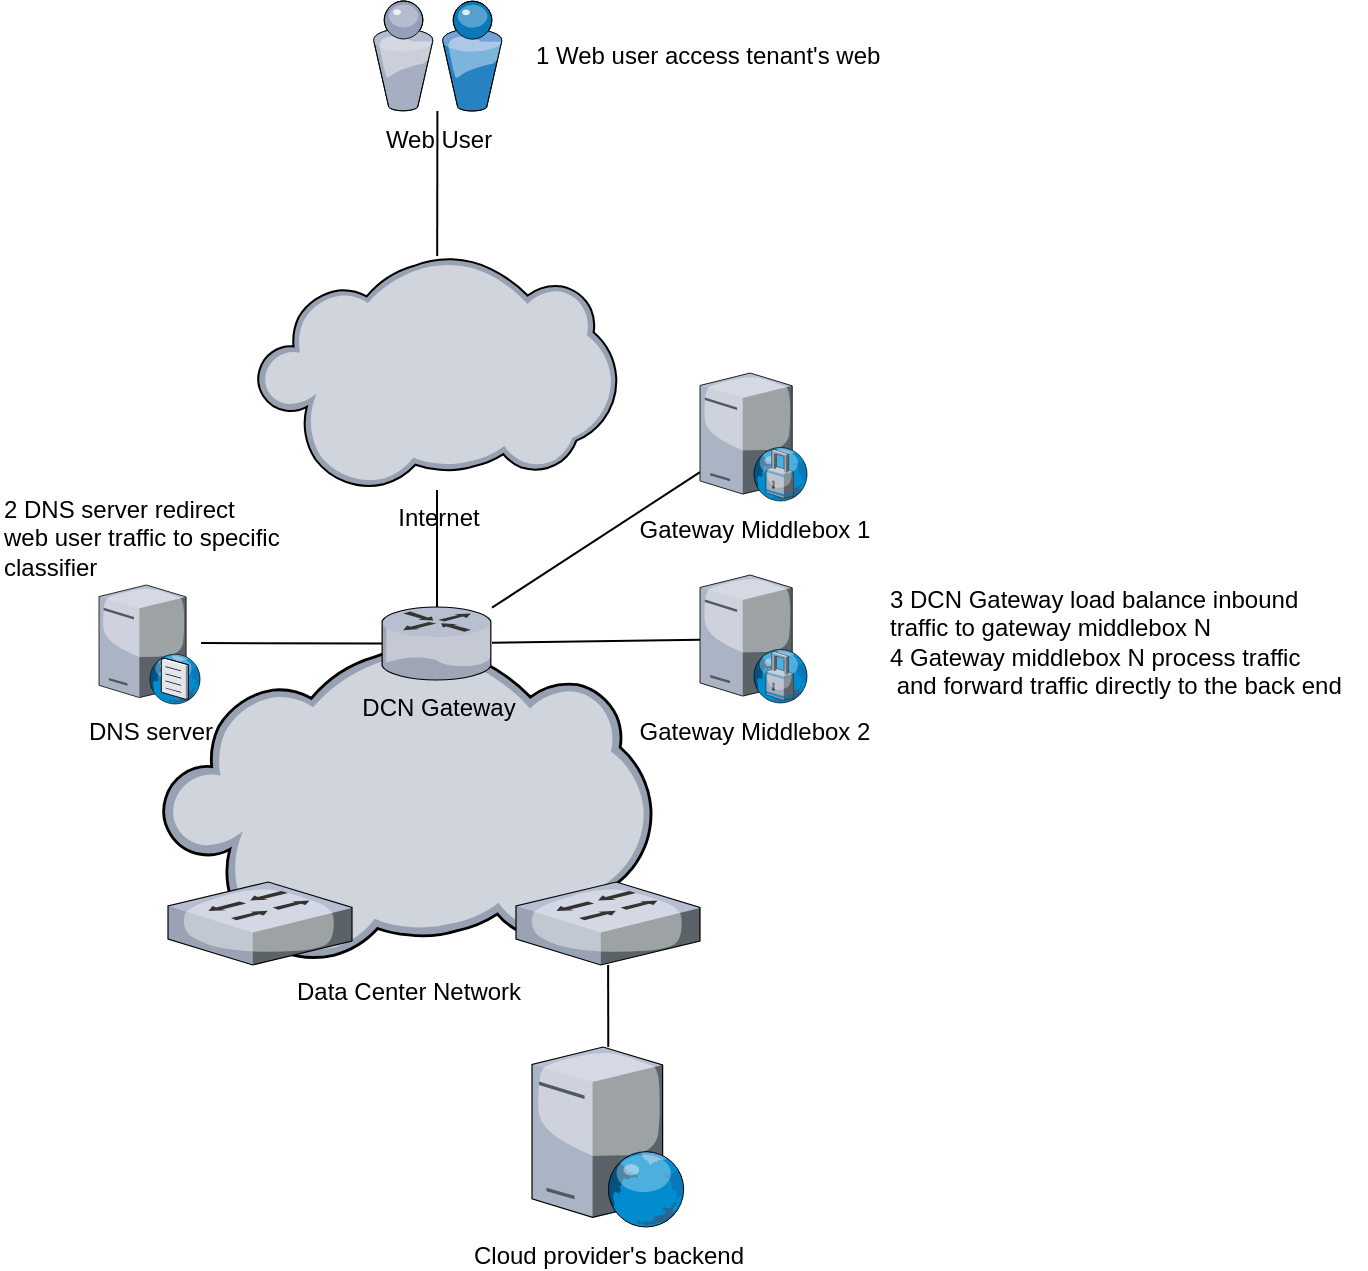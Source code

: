 <mxfile version="10.9.5" type="device"><diagram id="p90BRhpfV1EHMOvm6AgT" name="Page-1"><mxGraphModel dx="960" dy="535" grid="1" gridSize="10" guides="1" tooltips="1" connect="1" arrows="1" fold="1" page="1" pageScale="1" pageWidth="827" pageHeight="1169" math="0" shadow="0"><root><mxCell id="0"/><mxCell id="1" parent="0"/><mxCell id="87FGLrpthr5kCHmhkYuN-23" value="Internet" style="verticalLabelPosition=bottom;aspect=fixed;html=1;verticalAlign=top;strokeColor=none;align=center;outlineConnect=0;shape=mxgraph.citrix.cloud;" parent="1" vertex="1"><mxGeometry x="235.5" y="243" width="180" height="117" as="geometry"/></mxCell><mxCell id="87FGLrpthr5kCHmhkYuN-2" value="Data Center Network" style="verticalLabelPosition=bottom;aspect=fixed;html=1;verticalAlign=top;strokeColor=none;align=center;outlineConnect=0;shape=mxgraph.citrix.cloud;" parent="1" vertex="1"><mxGeometry x="188" y="436.5" width="245" height="160" as="geometry"/></mxCell><mxCell id="87FGLrpthr5kCHmhkYuN-1" value="DCN Gateway" style="verticalLabelPosition=bottom;aspect=fixed;html=1;verticalAlign=top;strokeColor=none;align=center;outlineConnect=0;shape=mxgraph.citrix.router;" parent="1" vertex="1"><mxGeometry x="298" y="418.5" width="55" height="36.5" as="geometry"/></mxCell><mxCell id="87FGLrpthr5kCHmhkYuN-3" value="" style="verticalLabelPosition=bottom;aspect=fixed;html=1;verticalAlign=top;strokeColor=none;align=center;outlineConnect=0;shape=mxgraph.citrix.switch;" parent="1" vertex="1"><mxGeometry x="191" y="556" width="92" height="41.5" as="geometry"/></mxCell><mxCell id="87FGLrpthr5kCHmhkYuN-7" value="Gateway Middlebox 2" style="verticalLabelPosition=bottom;aspect=fixed;html=1;verticalAlign=top;strokeColor=none;align=center;outlineConnect=0;shape=mxgraph.citrix.proxy_server;" parent="1" vertex="1"><mxGeometry x="457" y="402.5" width="54" height="64" as="geometry"/></mxCell><mxCell id="87FGLrpthr5kCHmhkYuN-8" value="DNS server" style="verticalLabelPosition=bottom;aspect=fixed;html=1;verticalAlign=top;strokeColor=none;align=center;outlineConnect=0;shape=mxgraph.citrix.dns_server;" parent="1" vertex="1"><mxGeometry x="156.5" y="406" width="51" height="61" as="geometry"/></mxCell><mxCell id="87FGLrpthr5kCHmhkYuN-9" value="" style="verticalLabelPosition=bottom;aspect=fixed;html=1;verticalAlign=top;strokeColor=none;align=center;outlineConnect=0;shape=mxgraph.citrix.switch;" parent="1" vertex="1"><mxGeometry x="365" y="556" width="92" height="41.5" as="geometry"/></mxCell><mxCell id="87FGLrpthr5kCHmhkYuN-16" value="Web User" style="verticalLabelPosition=bottom;aspect=fixed;html=1;verticalAlign=top;strokeColor=none;align=center;outlineConnect=0;shape=mxgraph.citrix.users;" parent="1" vertex="1"><mxGeometry x="293.5" y="115.5" width="64.5" height="55" as="geometry"/></mxCell><mxCell id="87FGLrpthr5kCHmhkYuN-17" value="" style="endArrow=none;html=1;" parent="1" source="87FGLrpthr5kCHmhkYuN-23" target="87FGLrpthr5kCHmhkYuN-16" edge="1"><mxGeometry width="50" height="50" relative="1" as="geometry"><mxPoint x="613" y="435.377" as="sourcePoint"/><mxPoint x="363" y="445.623" as="targetPoint"/></mxGeometry></mxCell><mxCell id="87FGLrpthr5kCHmhkYuN-18" value="2 DNS server redirect &lt;br&gt;web user traffic to specific&lt;br&gt;classifier" style="text;html=1;resizable=0;points=[];autosize=1;align=left;verticalAlign=top;spacingTop=-4;" parent="1" vertex="1"><mxGeometry x="107" y="360" width="150" height="40" as="geometry"/></mxCell><mxCell id="87FGLrpthr5kCHmhkYuN-20" value="" style="endArrow=none;html=1;" parent="1" source="87FGLrpthr5kCHmhkYuN-1" target="87FGLrpthr5kCHmhkYuN-7" edge="1"><mxGeometry width="50" height="50" relative="1" as="geometry"><mxPoint x="319.658" y="428.5" as="sourcePoint"/><mxPoint x="433" y="461.292" as="targetPoint"/></mxGeometry></mxCell><mxCell id="87FGLrpthr5kCHmhkYuN-22" value="1 Web user access tenant's web" style="text;html=1;resizable=0;points=[];autosize=1;align=left;verticalAlign=top;spacingTop=-4;" parent="1" vertex="1"><mxGeometry x="373" y="133" width="190" height="20" as="geometry"/></mxCell><mxCell id="87FGLrpthr5kCHmhkYuN-24" value="" style="endArrow=none;html=1;" parent="1" source="87FGLrpthr5kCHmhkYuN-1" target="87FGLrpthr5kCHmhkYuN-23" edge="1"><mxGeometry width="50" height="50" relative="1" as="geometry"><mxPoint x="213" y="237.509" as="sourcePoint"/><mxPoint x="188.5" y="222.611" as="targetPoint"/></mxGeometry></mxCell><mxCell id="87FGLrpthr5kCHmhkYuN-28" value="3 DCN Gateway load balance inbound&amp;nbsp;&lt;br&gt;traffic to gateway middlebox N&lt;br&gt;4 Gateway middlebox N process traffic&lt;br&gt;&amp;nbsp;and forward traffic directly to the back end" style="text;html=1;resizable=0;points=[];autosize=1;align=left;verticalAlign=top;spacingTop=-4;" parent="1" vertex="1"><mxGeometry x="550" y="404.5" width="240" height="60" as="geometry"/></mxCell><mxCell id="87FGLrpthr5kCHmhkYuN-36" value="" style="endArrow=none;html=1;" parent="1" source="87FGLrpthr5kCHmhkYuN-8" target="87FGLrpthr5kCHmhkYuN-1" edge="1"><mxGeometry width="50" height="50" relative="1" as="geometry"><mxPoint x="363" y="446.695" as="sourcePoint"/><mxPoint x="434.5" y="446.55" as="targetPoint"/></mxGeometry></mxCell><mxCell id="87FGLrpthr5kCHmhkYuN-47" value="" style="endArrow=none;html=1;" parent="1" source="87FGLrpthr5kCHmhkYuN-1" target="f1_MlZOwqlRVrr9c1ndn-1" edge="1"><mxGeometry width="50" height="50" relative="1" as="geometry"><mxPoint x="363" y="453.028" as="sourcePoint"/><mxPoint x="437.5" y="375.812" as="targetPoint"/></mxGeometry></mxCell><mxCell id="n3sJVLZD88Possjre6yL-2" value="Cloud provider's backend" style="verticalLabelPosition=bottom;aspect=fixed;html=1;verticalAlign=top;strokeColor=none;align=center;outlineConnect=0;shape=mxgraph.citrix.web_server;" parent="1" vertex="1"><mxGeometry x="373" y="638.5" width="76.5" height="90" as="geometry"/></mxCell><mxCell id="n3sJVLZD88Possjre6yL-3" value="" style="endArrow=none;html=1;" parent="1" source="n3sJVLZD88Possjre6yL-2" target="87FGLrpthr5kCHmhkYuN-9" edge="1"><mxGeometry width="50" height="50" relative="1" as="geometry"><mxPoint x="482" y="652.859" as="sourcePoint"/><mxPoint x="440.146" y="607.5" as="targetPoint"/></mxGeometry></mxCell><mxCell id="f1_MlZOwqlRVrr9c1ndn-1" value="Gateway Middlebox 1" style="verticalLabelPosition=bottom;aspect=fixed;html=1;verticalAlign=top;strokeColor=none;align=center;outlineConnect=0;shape=mxgraph.citrix.proxy_server;" vertex="1" parent="1"><mxGeometry x="457" y="301.5" width="54" height="64" as="geometry"/></mxCell></root></mxGraphModel></diagram></mxfile>